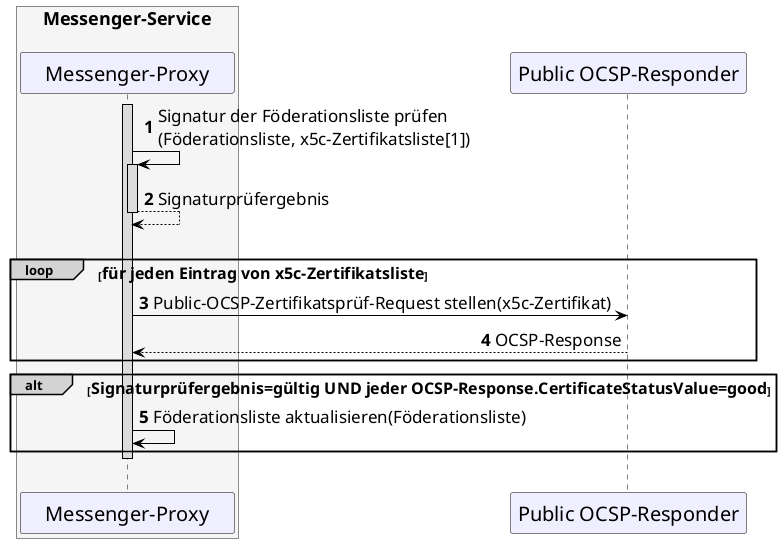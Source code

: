 /' 
# TI-Messenger 1.1.1
# TI-Messenger-Dienst
# UC - 
# Sequence Diagram
# Name: Signatur der Föderationsliste prüfen
'/

@startuml
skinparam sequenceMessageAlign direction
skinparam minClassWidth 200
skinparam BoxPadding 1
skinparam sequenceReferenceHeaderBackgroundColor palegreen
scale max 2048 width

skinparam sequence {
ArrowColor black
ArrowFontSize 17
LifeLineBorderColor black
LifeLineBackgroundColor Gainsboro

ParticipantBorderColor Motivation
ParticipantBackgroundColor Motivation
ParticipantFontSize 20
ParticipantFontColor black
ParticipantBorderColor Black
ParticipantBackgroundColor MOTIVATION

}

autonumber

box <size:18>Messenger-Service\n #WhiteSmoke
participant MP as "Messenger-Proxy"
end box
participant OCSP as "Public OCSP-Responder"

activate MP
MP->MP++: Signatur der Föderationsliste prüfen\n(Föderationsliste, x5c-Zertifikatsliste[1])
return Signaturprüfergebnis
|||
loop#LightGrey <size:16>für jeden Eintrag von x5c-Zertifikatsliste</size>
  MP->OCSP: Public-OCSP-Zertifikatsprüf-Request stellen(x5c-Zertifikat)
  MP<--OCSP: OCSP-Response
end
alt#LightGrey <size:16>Signaturprüfergebnis=gültig UND jeder OCSP-Response.CertificateStatusValue=good</size>
  MP->MP: Föderationsliste aktualisieren(Föderationsliste)
end
deactivate MP
|||

@enduml

